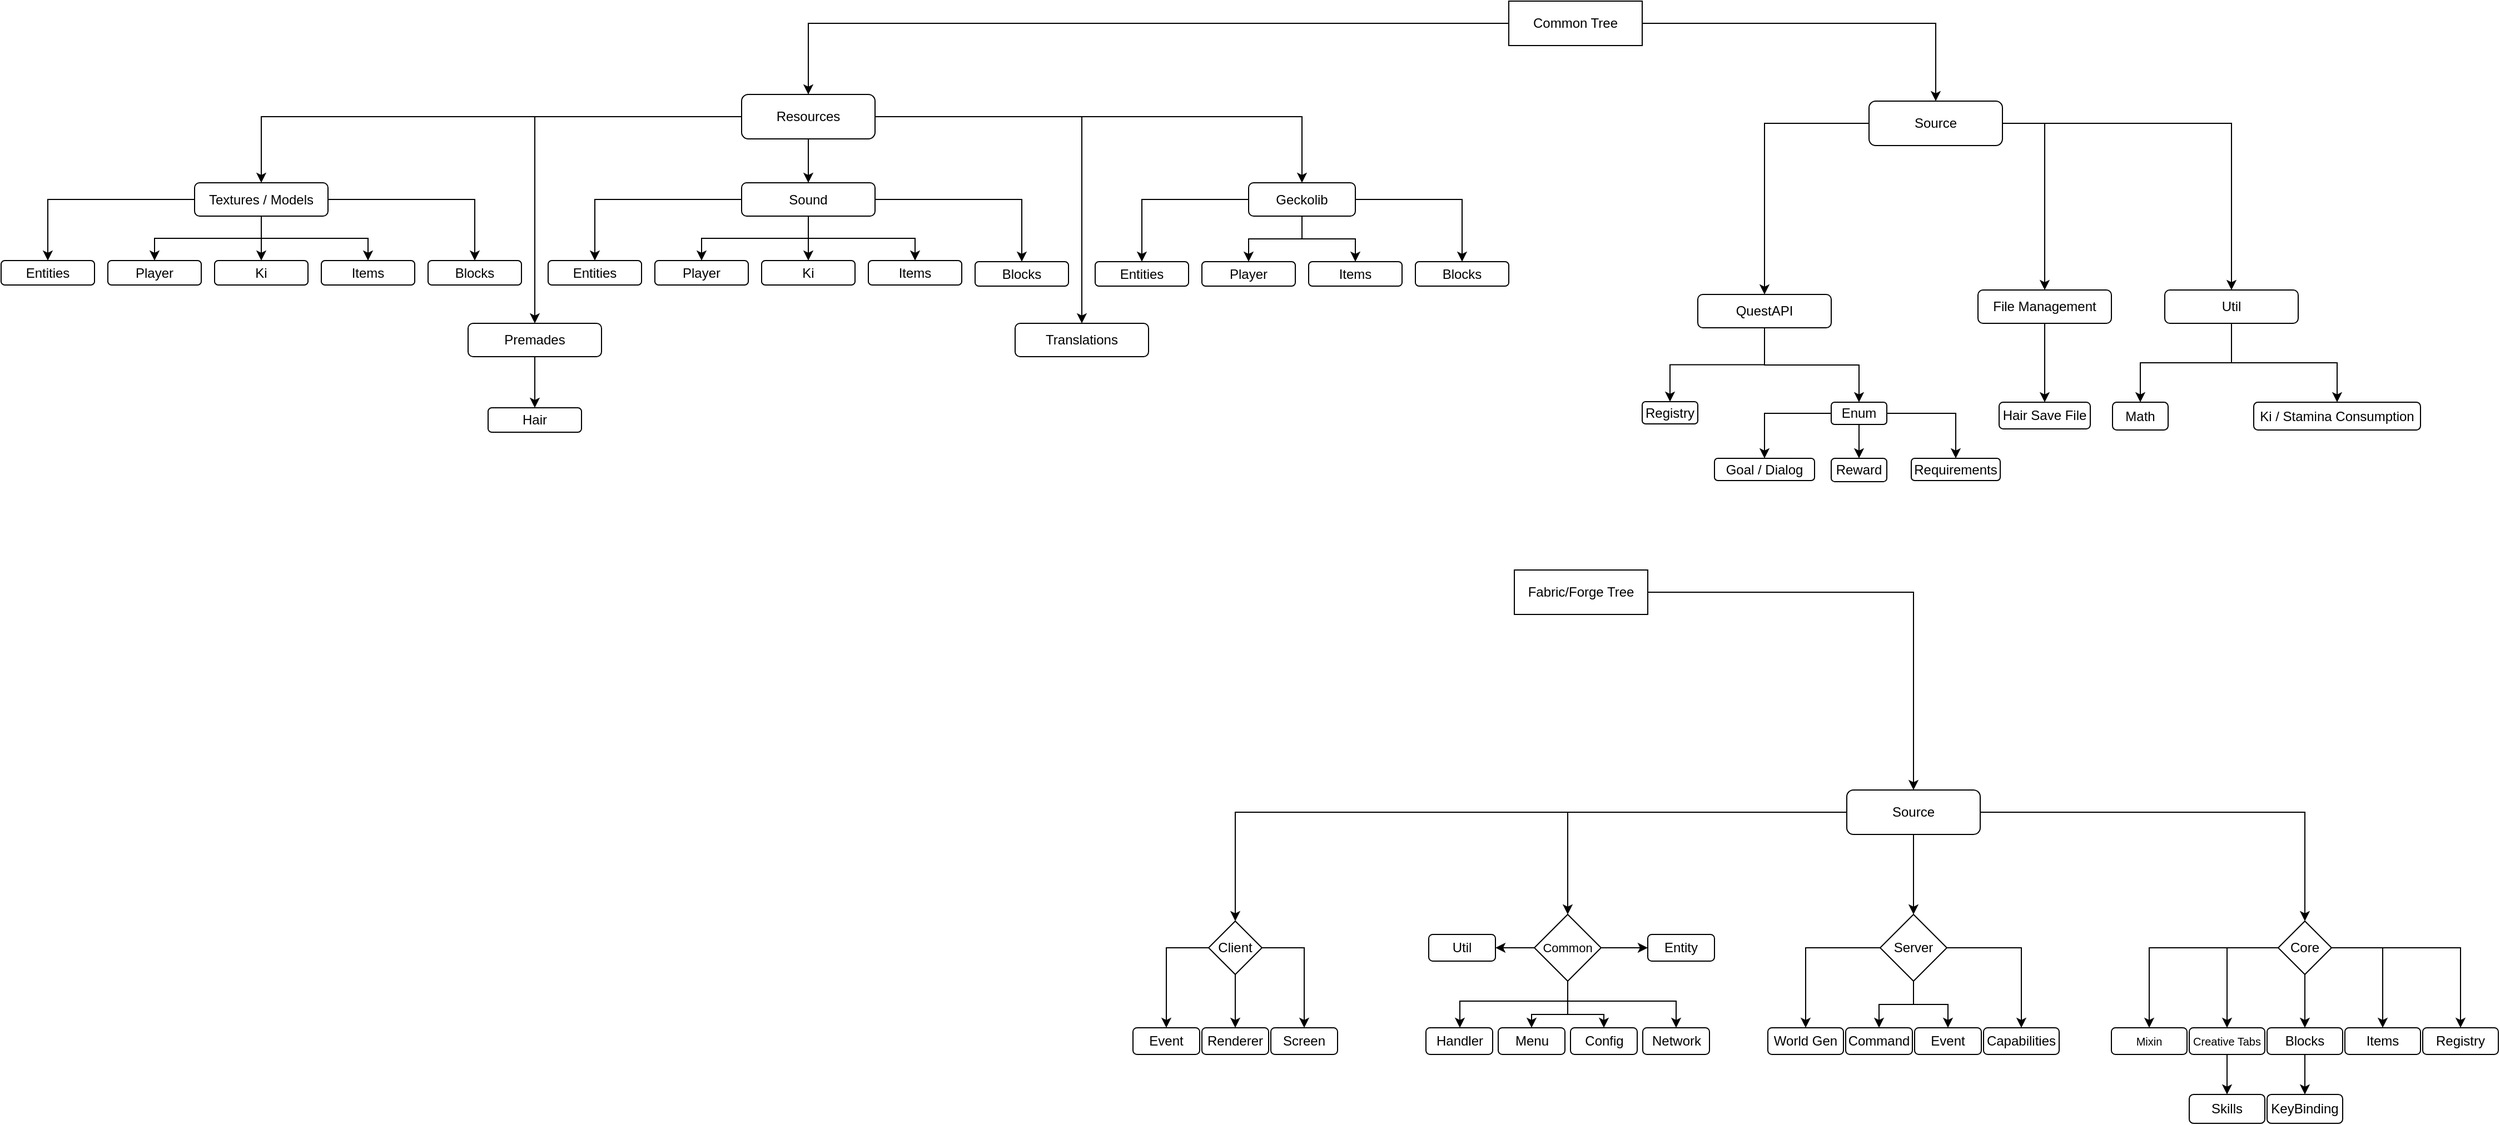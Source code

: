 <mxfile version="21.6.9" type="github">
  <diagram id="yPxyJZ8AM_hMuL3Unpa9" name="complex gitflow">
    <mxGraphModel dx="2861" dy="607" grid="1" gridSize="12" guides="1" tooltips="1" connect="1" arrows="1" fold="1" page="1" pageScale="1" pageWidth="1400" pageHeight="850" background="none" math="0" shadow="0">
      <root>
        <mxCell id="0" />
        <mxCell id="1" parent="0" />
        <mxCell id="IjEv6ot5dnMd_3PPExA2-110" style="edgeStyle=orthogonalEdgeStyle;rounded=0;orthogonalLoop=1;jettySize=auto;html=1;" parent="1" source="IjEv6ot5dnMd_3PPExA2-1" target="IjEv6ot5dnMd_3PPExA2-2" edge="1">
          <mxGeometry relative="1" as="geometry" />
        </mxCell>
        <mxCell id="IjEv6ot5dnMd_3PPExA2-132" style="edgeStyle=orthogonalEdgeStyle;rounded=0;orthogonalLoop=1;jettySize=auto;html=1;entryX=0.5;entryY=0;entryDx=0;entryDy=0;" parent="1" source="IjEv6ot5dnMd_3PPExA2-1" target="IjEv6ot5dnMd_3PPExA2-3" edge="1">
          <mxGeometry relative="1" as="geometry" />
        </mxCell>
        <mxCell id="IjEv6ot5dnMd_3PPExA2-1" value="Common Tree" style="rounded=0;whiteSpace=wrap;html=1;" parent="1" vertex="1">
          <mxGeometry x="480" y="120" width="120" height="40" as="geometry" />
        </mxCell>
        <mxCell id="IjEv6ot5dnMd_3PPExA2-107" style="edgeStyle=orthogonalEdgeStyle;rounded=0;orthogonalLoop=1;jettySize=auto;html=1;entryX=0.5;entryY=0;entryDx=0;entryDy=0;" parent="1" source="IjEv6ot5dnMd_3PPExA2-2" target="IjEv6ot5dnMd_3PPExA2-7" edge="1">
          <mxGeometry relative="1" as="geometry" />
        </mxCell>
        <mxCell id="IjEv6ot5dnMd_3PPExA2-108" style="edgeStyle=orthogonalEdgeStyle;rounded=0;orthogonalLoop=1;jettySize=auto;html=1;" parent="1" source="IjEv6ot5dnMd_3PPExA2-2" target="IjEv6ot5dnMd_3PPExA2-12" edge="1">
          <mxGeometry relative="1" as="geometry">
            <Array as="points">
              <mxPoint x="962" y="230" />
            </Array>
          </mxGeometry>
        </mxCell>
        <mxCell id="IjEv6ot5dnMd_3PPExA2-109" style="edgeStyle=orthogonalEdgeStyle;rounded=0;orthogonalLoop=1;jettySize=auto;html=1;" parent="1" source="IjEv6ot5dnMd_3PPExA2-2" target="IjEv6ot5dnMd_3PPExA2-9" edge="1">
          <mxGeometry relative="1" as="geometry" />
        </mxCell>
        <mxCell id="IjEv6ot5dnMd_3PPExA2-2" value="Source" style="rounded=1;whiteSpace=wrap;html=1;" parent="1" vertex="1">
          <mxGeometry x="804" y="210" width="120" height="40" as="geometry" />
        </mxCell>
        <mxCell id="IjEv6ot5dnMd_3PPExA2-133" style="edgeStyle=orthogonalEdgeStyle;rounded=0;orthogonalLoop=1;jettySize=auto;html=1;entryX=0.5;entryY=0;entryDx=0;entryDy=0;" parent="1" source="IjEv6ot5dnMd_3PPExA2-3" target="IjEv6ot5dnMd_3PPExA2-15" edge="1">
          <mxGeometry relative="1" as="geometry" />
        </mxCell>
        <mxCell id="IjEv6ot5dnMd_3PPExA2-134" style="edgeStyle=orthogonalEdgeStyle;rounded=0;orthogonalLoop=1;jettySize=auto;html=1;entryX=0.5;entryY=0;entryDx=0;entryDy=0;" parent="1" source="IjEv6ot5dnMd_3PPExA2-3" target="IjEv6ot5dnMd_3PPExA2-14" edge="1">
          <mxGeometry relative="1" as="geometry" />
        </mxCell>
        <mxCell id="IjEv6ot5dnMd_3PPExA2-135" style="edgeStyle=orthogonalEdgeStyle;rounded=0;orthogonalLoop=1;jettySize=auto;html=1;entryX=0.5;entryY=0;entryDx=0;entryDy=0;" parent="1" source="IjEv6ot5dnMd_3PPExA2-3" target="IjEv6ot5dnMd_3PPExA2-16" edge="1">
          <mxGeometry relative="1" as="geometry" />
        </mxCell>
        <mxCell id="IjEv6ot5dnMd_3PPExA2-136" style="edgeStyle=orthogonalEdgeStyle;rounded=0;orthogonalLoop=1;jettySize=auto;html=1;entryX=0.5;entryY=0;entryDx=0;entryDy=0;" parent="1" source="IjEv6ot5dnMd_3PPExA2-3" target="IjEv6ot5dnMd_3PPExA2-27" edge="1">
          <mxGeometry relative="1" as="geometry" />
        </mxCell>
        <mxCell id="IjEv6ot5dnMd_3PPExA2-137" style="edgeStyle=orthogonalEdgeStyle;rounded=0;orthogonalLoop=1;jettySize=auto;html=1;entryX=0.5;entryY=0;entryDx=0;entryDy=0;" parent="1" source="IjEv6ot5dnMd_3PPExA2-3" target="IjEv6ot5dnMd_3PPExA2-17" edge="1">
          <mxGeometry relative="1" as="geometry" />
        </mxCell>
        <mxCell id="IjEv6ot5dnMd_3PPExA2-3" value="Resources" style="rounded=1;whiteSpace=wrap;html=1;" parent="1" vertex="1">
          <mxGeometry x="-210" y="204" width="120" height="40" as="geometry" />
        </mxCell>
        <mxCell id="IjEv6ot5dnMd_3PPExA2-101" style="edgeStyle=orthogonalEdgeStyle;rounded=0;orthogonalLoop=1;jettySize=auto;html=1;" parent="1" source="IjEv6ot5dnMd_3PPExA2-7" target="IjEv6ot5dnMd_3PPExA2-18" edge="1">
          <mxGeometry relative="1" as="geometry" />
        </mxCell>
        <mxCell id="IjEv6ot5dnMd_3PPExA2-102" style="edgeStyle=orthogonalEdgeStyle;rounded=0;orthogonalLoop=1;jettySize=auto;html=1;entryX=0.5;entryY=0;entryDx=0;entryDy=0;" parent="1" source="IjEv6ot5dnMd_3PPExA2-7" target="IjEv6ot5dnMd_3PPExA2-31" edge="1">
          <mxGeometry relative="1" as="geometry" />
        </mxCell>
        <mxCell id="IjEv6ot5dnMd_3PPExA2-7" value="QuestAPI" style="rounded=1;whiteSpace=wrap;html=1;" parent="1" vertex="1">
          <mxGeometry x="650" y="384" width="120" height="30" as="geometry" />
        </mxCell>
        <mxCell id="IjEv6ot5dnMd_3PPExA2-39" value="" style="edgeStyle=orthogonalEdgeStyle;rounded=0;orthogonalLoop=1;jettySize=auto;html=1;" parent="1" source="IjEv6ot5dnMd_3PPExA2-9" target="IjEv6ot5dnMd_3PPExA2-38" edge="1">
          <mxGeometry relative="1" as="geometry" />
        </mxCell>
        <mxCell id="IjEv6ot5dnMd_3PPExA2-106" style="edgeStyle=orthogonalEdgeStyle;rounded=0;orthogonalLoop=1;jettySize=auto;html=1;" parent="1" source="IjEv6ot5dnMd_3PPExA2-9" target="IjEv6ot5dnMd_3PPExA2-40" edge="1">
          <mxGeometry relative="1" as="geometry" />
        </mxCell>
        <mxCell id="IjEv6ot5dnMd_3PPExA2-9" value="Util" style="rounded=1;whiteSpace=wrap;html=1;" parent="1" vertex="1">
          <mxGeometry x="1070" y="380" width="120" height="30" as="geometry" />
        </mxCell>
        <mxCell id="IjEv6ot5dnMd_3PPExA2-103" style="edgeStyle=orthogonalEdgeStyle;rounded=0;orthogonalLoop=1;jettySize=auto;html=1;" parent="1" source="IjEv6ot5dnMd_3PPExA2-12" target="IjEv6ot5dnMd_3PPExA2-44" edge="1">
          <mxGeometry relative="1" as="geometry" />
        </mxCell>
        <mxCell id="IjEv6ot5dnMd_3PPExA2-12" value="File Management" style="rounded=1;whiteSpace=wrap;html=1;" parent="1" vertex="1">
          <mxGeometry x="902" y="380" width="120" height="30" as="geometry" />
        </mxCell>
        <mxCell id="IjEv6ot5dnMd_3PPExA2-113" style="edgeStyle=orthogonalEdgeStyle;rounded=0;orthogonalLoop=1;jettySize=auto;html=1;entryX=0.5;entryY=0;entryDx=0;entryDy=0;" parent="1" source="IjEv6ot5dnMd_3PPExA2-14" target="IjEv6ot5dnMd_3PPExA2-53" edge="1">
          <mxGeometry relative="1" as="geometry" />
        </mxCell>
        <mxCell id="IjEv6ot5dnMd_3PPExA2-114" style="edgeStyle=orthogonalEdgeStyle;rounded=0;orthogonalLoop=1;jettySize=auto;html=1;" parent="1" source="IjEv6ot5dnMd_3PPExA2-14" target="IjEv6ot5dnMd_3PPExA2-51" edge="1">
          <mxGeometry relative="1" as="geometry" />
        </mxCell>
        <mxCell id="IjEv6ot5dnMd_3PPExA2-115" style="edgeStyle=orthogonalEdgeStyle;rounded=0;orthogonalLoop=1;jettySize=auto;html=1;entryX=0.5;entryY=0;entryDx=0;entryDy=0;" parent="1" source="IjEv6ot5dnMd_3PPExA2-14" target="IjEv6ot5dnMd_3PPExA2-49" edge="1">
          <mxGeometry relative="1" as="geometry" />
        </mxCell>
        <mxCell id="IjEv6ot5dnMd_3PPExA2-116" style="edgeStyle=orthogonalEdgeStyle;rounded=0;orthogonalLoop=1;jettySize=auto;html=1;" parent="1" source="IjEv6ot5dnMd_3PPExA2-14" target="IjEv6ot5dnMd_3PPExA2-48" edge="1">
          <mxGeometry relative="1" as="geometry" />
        </mxCell>
        <mxCell id="IjEv6ot5dnMd_3PPExA2-14" value="Geckolib" style="rounded=1;whiteSpace=wrap;html=1;" parent="1" vertex="1">
          <mxGeometry x="246" y="283.5" width="96" height="30" as="geometry" />
        </mxCell>
        <mxCell id="IjEv6ot5dnMd_3PPExA2-118" style="edgeStyle=orthogonalEdgeStyle;rounded=0;orthogonalLoop=1;jettySize=auto;html=1;" parent="1" source="IjEv6ot5dnMd_3PPExA2-15" target="IjEv6ot5dnMd_3PPExA2-61" edge="1">
          <mxGeometry relative="1" as="geometry" />
        </mxCell>
        <mxCell id="IjEv6ot5dnMd_3PPExA2-120" style="edgeStyle=orthogonalEdgeStyle;rounded=0;orthogonalLoop=1;jettySize=auto;html=1;" parent="1" source="IjEv6ot5dnMd_3PPExA2-15" target="IjEv6ot5dnMd_3PPExA2-62" edge="1">
          <mxGeometry relative="1" as="geometry" />
        </mxCell>
        <mxCell id="IjEv6ot5dnMd_3PPExA2-121" style="edgeStyle=orthogonalEdgeStyle;rounded=0;orthogonalLoop=1;jettySize=auto;html=1;" parent="1" source="IjEv6ot5dnMd_3PPExA2-15" target="IjEv6ot5dnMd_3PPExA2-63" edge="1">
          <mxGeometry relative="1" as="geometry" />
        </mxCell>
        <mxCell id="IjEv6ot5dnMd_3PPExA2-122" style="edgeStyle=orthogonalEdgeStyle;rounded=0;orthogonalLoop=1;jettySize=auto;html=1;" parent="1" source="IjEv6ot5dnMd_3PPExA2-15" target="IjEv6ot5dnMd_3PPExA2-60" edge="1">
          <mxGeometry relative="1" as="geometry" />
        </mxCell>
        <mxCell id="IjEv6ot5dnMd_3PPExA2-123" style="edgeStyle=orthogonalEdgeStyle;rounded=0;orthogonalLoop=1;jettySize=auto;html=1;" parent="1" source="IjEv6ot5dnMd_3PPExA2-15" target="IjEv6ot5dnMd_3PPExA2-58" edge="1">
          <mxGeometry relative="1" as="geometry" />
        </mxCell>
        <mxCell id="IjEv6ot5dnMd_3PPExA2-15" value="Sound" style="rounded=1;whiteSpace=wrap;html=1;" parent="1" vertex="1">
          <mxGeometry x="-210" y="283.5" width="120" height="30" as="geometry" />
        </mxCell>
        <mxCell id="IjEv6ot5dnMd_3PPExA2-125" style="edgeStyle=orthogonalEdgeStyle;rounded=0;orthogonalLoop=1;jettySize=auto;html=1;" parent="1" source="IjEv6ot5dnMd_3PPExA2-16" target="IjEv6ot5dnMd_3PPExA2-78" edge="1">
          <mxGeometry relative="1" as="geometry" />
        </mxCell>
        <mxCell id="IjEv6ot5dnMd_3PPExA2-126" style="edgeStyle=orthogonalEdgeStyle;rounded=0;orthogonalLoop=1;jettySize=auto;html=1;entryX=0.5;entryY=0;entryDx=0;entryDy=0;" parent="1" source="IjEv6ot5dnMd_3PPExA2-16" target="IjEv6ot5dnMd_3PPExA2-79" edge="1">
          <mxGeometry relative="1" as="geometry" />
        </mxCell>
        <mxCell id="IjEv6ot5dnMd_3PPExA2-127" style="edgeStyle=orthogonalEdgeStyle;rounded=0;orthogonalLoop=1;jettySize=auto;html=1;" parent="1" source="IjEv6ot5dnMd_3PPExA2-16" target="IjEv6ot5dnMd_3PPExA2-80" edge="1">
          <mxGeometry relative="1" as="geometry" />
        </mxCell>
        <mxCell id="IjEv6ot5dnMd_3PPExA2-128" style="edgeStyle=orthogonalEdgeStyle;rounded=0;orthogonalLoop=1;jettySize=auto;html=1;entryX=0.5;entryY=0;entryDx=0;entryDy=0;" parent="1" source="IjEv6ot5dnMd_3PPExA2-16" target="IjEv6ot5dnMd_3PPExA2-77" edge="1">
          <mxGeometry relative="1" as="geometry" />
        </mxCell>
        <mxCell id="IjEv6ot5dnMd_3PPExA2-129" style="edgeStyle=orthogonalEdgeStyle;rounded=0;orthogonalLoop=1;jettySize=auto;html=1;entryX=0.5;entryY=0;entryDx=0;entryDy=0;" parent="1" source="IjEv6ot5dnMd_3PPExA2-16" target="IjEv6ot5dnMd_3PPExA2-76" edge="1">
          <mxGeometry relative="1" as="geometry" />
        </mxCell>
        <mxCell id="IjEv6ot5dnMd_3PPExA2-16" value="Textures / Models" style="rounded=1;whiteSpace=wrap;html=1;" parent="1" vertex="1">
          <mxGeometry x="-702" y="283.5" width="120" height="30" as="geometry" />
        </mxCell>
        <mxCell id="IjEv6ot5dnMd_3PPExA2-130" style="edgeStyle=orthogonalEdgeStyle;rounded=0;orthogonalLoop=1;jettySize=auto;html=1;entryX=0.5;entryY=0;entryDx=0;entryDy=0;" parent="1" source="IjEv6ot5dnMd_3PPExA2-17" target="IjEv6ot5dnMd_3PPExA2-92" edge="1">
          <mxGeometry relative="1" as="geometry" />
        </mxCell>
        <mxCell id="IjEv6ot5dnMd_3PPExA2-17" value="Premades" style="rounded=1;whiteSpace=wrap;html=1;" parent="1" vertex="1">
          <mxGeometry x="-456" y="410" width="120" height="30" as="geometry" />
        </mxCell>
        <mxCell id="IjEv6ot5dnMd_3PPExA2-98" style="edgeStyle=orthogonalEdgeStyle;rounded=0;orthogonalLoop=1;jettySize=auto;html=1;" parent="1" source="IjEv6ot5dnMd_3PPExA2-18" target="IjEv6ot5dnMd_3PPExA2-25" edge="1">
          <mxGeometry relative="1" as="geometry" />
        </mxCell>
        <mxCell id="IjEv6ot5dnMd_3PPExA2-99" style="edgeStyle=orthogonalEdgeStyle;rounded=0;orthogonalLoop=1;jettySize=auto;html=1;" parent="1" source="IjEv6ot5dnMd_3PPExA2-18" target="IjEv6ot5dnMd_3PPExA2-26" edge="1">
          <mxGeometry relative="1" as="geometry" />
        </mxCell>
        <mxCell id="IjEv6ot5dnMd_3PPExA2-100" style="edgeStyle=orthogonalEdgeStyle;rounded=0;orthogonalLoop=1;jettySize=auto;html=1;entryX=0.5;entryY=0;entryDx=0;entryDy=0;" parent="1" source="IjEv6ot5dnMd_3PPExA2-18" target="IjEv6ot5dnMd_3PPExA2-22" edge="1">
          <mxGeometry relative="1" as="geometry" />
        </mxCell>
        <mxCell id="IjEv6ot5dnMd_3PPExA2-18" value="Enum" style="whiteSpace=wrap;html=1;rounded=1;gradientColor=default;fillColor=none;" parent="1" vertex="1">
          <mxGeometry x="770" y="481" width="50" height="20" as="geometry" />
        </mxCell>
        <mxCell id="IjEv6ot5dnMd_3PPExA2-20" style="edgeStyle=orthogonalEdgeStyle;rounded=0;orthogonalLoop=1;jettySize=auto;html=1;exitX=0.5;exitY=1;exitDx=0;exitDy=0;" parent="1" source="IjEv6ot5dnMd_3PPExA2-18" target="IjEv6ot5dnMd_3PPExA2-18" edge="1">
          <mxGeometry relative="1" as="geometry" />
        </mxCell>
        <mxCell id="IjEv6ot5dnMd_3PPExA2-22" value="Goal / Dialog" style="whiteSpace=wrap;html=1;rounded=1;gradientColor=default;fillColor=none;" parent="1" vertex="1">
          <mxGeometry x="665" y="531.5" width="90" height="20" as="geometry" />
        </mxCell>
        <mxCell id="IjEv6ot5dnMd_3PPExA2-25" value="Reward" style="whiteSpace=wrap;html=1;rounded=1;gradientColor=default;fillColor=none;" parent="1" vertex="1">
          <mxGeometry x="770" y="531.5" width="50" height="21" as="geometry" />
        </mxCell>
        <mxCell id="IjEv6ot5dnMd_3PPExA2-26" value="Requirements" style="whiteSpace=wrap;html=1;rounded=1;gradientColor=default;fillColor=none;" parent="1" vertex="1">
          <mxGeometry x="842" y="531.5" width="80" height="20" as="geometry" />
        </mxCell>
        <mxCell id="IjEv6ot5dnMd_3PPExA2-27" value="Translations" style="rounded=1;whiteSpace=wrap;html=1;" parent="1" vertex="1">
          <mxGeometry x="36" y="410" width="120" height="30" as="geometry" />
        </mxCell>
        <mxCell id="IjEv6ot5dnMd_3PPExA2-31" value="Registry" style="whiteSpace=wrap;html=1;rounded=1;" parent="1" vertex="1">
          <mxGeometry x="600" y="480.5" width="50" height="20" as="geometry" />
        </mxCell>
        <mxCell id="IjEv6ot5dnMd_3PPExA2-38" value="Math" style="rounded=1;whiteSpace=wrap;html=1;" parent="1" vertex="1">
          <mxGeometry x="1023" y="481" width="50" height="25" as="geometry" />
        </mxCell>
        <mxCell id="IjEv6ot5dnMd_3PPExA2-40" value="Ki / Stamina Consumption" style="rounded=1;whiteSpace=wrap;html=1;" parent="1" vertex="1">
          <mxGeometry x="1150" y="481" width="150" height="25" as="geometry" />
        </mxCell>
        <mxCell id="IjEv6ot5dnMd_3PPExA2-44" value="Hair Save File" style="whiteSpace=wrap;html=1;rounded=1;" parent="1" vertex="1">
          <mxGeometry x="921" y="481" width="82" height="24" as="geometry" />
        </mxCell>
        <mxCell id="IjEv6ot5dnMd_3PPExA2-48" value="Entities" style="rounded=1;whiteSpace=wrap;html=1;" parent="1" vertex="1">
          <mxGeometry x="108" y="354.5" width="84" height="22" as="geometry" />
        </mxCell>
        <mxCell id="IjEv6ot5dnMd_3PPExA2-49" value="Player" style="rounded=1;whiteSpace=wrap;html=1;" parent="1" vertex="1">
          <mxGeometry x="204" y="354.5" width="84" height="22" as="geometry" />
        </mxCell>
        <mxCell id="IjEv6ot5dnMd_3PPExA2-51" value="Items" style="rounded=1;whiteSpace=wrap;html=1;" parent="1" vertex="1">
          <mxGeometry x="300" y="354.5" width="84" height="22" as="geometry" />
        </mxCell>
        <mxCell id="IjEv6ot5dnMd_3PPExA2-53" value="Blocks" style="rounded=1;whiteSpace=wrap;html=1;" parent="1" vertex="1">
          <mxGeometry x="396" y="354.5" width="84" height="22" as="geometry" />
        </mxCell>
        <mxCell id="IjEv6ot5dnMd_3PPExA2-58" value="Entities" style="rounded=1;whiteSpace=wrap;html=1;" parent="1" vertex="1">
          <mxGeometry x="-384" y="353.5" width="84" height="22" as="geometry" />
        </mxCell>
        <mxCell id="IjEv6ot5dnMd_3PPExA2-60" value="Player" style="rounded=1;whiteSpace=wrap;html=1;" parent="1" vertex="1">
          <mxGeometry x="-288" y="353.5" width="84" height="22" as="geometry" />
        </mxCell>
        <mxCell id="IjEv6ot5dnMd_3PPExA2-61" value="Ki" style="rounded=1;whiteSpace=wrap;html=1;" parent="1" vertex="1">
          <mxGeometry x="-192" y="353.5" width="84" height="22" as="geometry" />
        </mxCell>
        <mxCell id="IjEv6ot5dnMd_3PPExA2-62" value="Items" style="rounded=1;whiteSpace=wrap;html=1;" parent="1" vertex="1">
          <mxGeometry x="-96" y="353.5" width="84" height="22" as="geometry" />
        </mxCell>
        <mxCell id="IjEv6ot5dnMd_3PPExA2-63" value="Blocks" style="rounded=1;whiteSpace=wrap;html=1;" parent="1" vertex="1">
          <mxGeometry y="354.5" width="84" height="22" as="geometry" />
        </mxCell>
        <mxCell id="IjEv6ot5dnMd_3PPExA2-76" value="Entities" style="rounded=1;whiteSpace=wrap;html=1;" parent="1" vertex="1">
          <mxGeometry x="-876" y="353.5" width="84" height="22" as="geometry" />
        </mxCell>
        <mxCell id="IjEv6ot5dnMd_3PPExA2-77" value="Player" style="rounded=1;whiteSpace=wrap;html=1;" parent="1" vertex="1">
          <mxGeometry x="-780" y="353.5" width="84" height="22" as="geometry" />
        </mxCell>
        <mxCell id="IjEv6ot5dnMd_3PPExA2-78" value="Ki" style="rounded=1;whiteSpace=wrap;html=1;" parent="1" vertex="1">
          <mxGeometry x="-684" y="353.5" width="84" height="22" as="geometry" />
        </mxCell>
        <mxCell id="IjEv6ot5dnMd_3PPExA2-79" value="Items" style="rounded=1;whiteSpace=wrap;html=1;" parent="1" vertex="1">
          <mxGeometry x="-588" y="353.5" width="84" height="22" as="geometry" />
        </mxCell>
        <mxCell id="IjEv6ot5dnMd_3PPExA2-80" value="Blocks" style="rounded=1;whiteSpace=wrap;html=1;" parent="1" vertex="1">
          <mxGeometry x="-492" y="353.5" width="84" height="22" as="geometry" />
        </mxCell>
        <mxCell id="IjEv6ot5dnMd_3PPExA2-92" value="Hair" style="rounded=1;whiteSpace=wrap;html=1;" parent="1" vertex="1">
          <mxGeometry x="-438" y="486" width="84" height="22" as="geometry" />
        </mxCell>
        <mxCell id="R_lDEPrIN-3rVWdc-vlw-5" style="edgeStyle=orthogonalEdgeStyle;rounded=0;orthogonalLoop=1;jettySize=auto;html=1;" parent="1" source="R_lDEPrIN-3rVWdc-vlw-2" target="R_lDEPrIN-3rVWdc-vlw-4" edge="1">
          <mxGeometry relative="1" as="geometry" />
        </mxCell>
        <mxCell id="R_lDEPrIN-3rVWdc-vlw-2" value="Fabric/Forge Tree" style="rounded=0;whiteSpace=wrap;html=1;" parent="1" vertex="1">
          <mxGeometry x="485" y="632" width="120" height="40" as="geometry" />
        </mxCell>
        <mxCell id="R_lDEPrIN-3rVWdc-vlw-13" value="" style="edgeStyle=orthogonalEdgeStyle;rounded=0;orthogonalLoop=1;jettySize=auto;html=1;entryX=0.5;entryY=0;entryDx=0;entryDy=0;" parent="1" source="R_lDEPrIN-3rVWdc-vlw-4" target="R_lDEPrIN-3rVWdc-vlw-21" edge="1">
          <mxGeometry relative="1" as="geometry">
            <mxPoint x="508" y="912" as="targetPoint" />
          </mxGeometry>
        </mxCell>
        <mxCell id="R_lDEPrIN-3rVWdc-vlw-18" style="edgeStyle=orthogonalEdgeStyle;rounded=0;orthogonalLoop=1;jettySize=auto;html=1;entryX=0.5;entryY=0;entryDx=0;entryDy=0;" parent="1" source="R_lDEPrIN-3rVWdc-vlw-4" target="R_lDEPrIN-3rVWdc-vlw-22" edge="1">
          <mxGeometry relative="1" as="geometry">
            <mxPoint x="740.75" y="912" as="targetPoint" />
          </mxGeometry>
        </mxCell>
        <mxCell id="R_lDEPrIN-3rVWdc-vlw-19" style="edgeStyle=orthogonalEdgeStyle;rounded=0;orthogonalLoop=1;jettySize=auto;html=1;" parent="1" source="R_lDEPrIN-3rVWdc-vlw-4" target="R_lDEPrIN-3rVWdc-vlw-23" edge="1">
          <mxGeometry relative="1" as="geometry">
            <mxPoint x="846.25" y="912" as="targetPoint" />
          </mxGeometry>
        </mxCell>
        <mxCell id="R_lDEPrIN-3rVWdc-vlw-20" style="edgeStyle=orthogonalEdgeStyle;rounded=0;orthogonalLoop=1;jettySize=auto;html=1;entryX=0.5;entryY=0;entryDx=0;entryDy=0;" parent="1" source="R_lDEPrIN-3rVWdc-vlw-4" target="R_lDEPrIN-3rVWdc-vlw-24" edge="1">
          <mxGeometry relative="1" as="geometry">
            <mxPoint x="954.75" y="912" as="targetPoint" />
          </mxGeometry>
        </mxCell>
        <mxCell id="R_lDEPrIN-3rVWdc-vlw-4" value="Source" style="rounded=1;whiteSpace=wrap;html=1;" parent="1" vertex="1">
          <mxGeometry x="784" y="830" width="120" height="40" as="geometry" />
        </mxCell>
        <mxCell id="R_lDEPrIN-3rVWdc-vlw-28" style="edgeStyle=orthogonalEdgeStyle;rounded=0;orthogonalLoop=1;jettySize=auto;html=1;entryX=0.5;entryY=0;entryDx=0;entryDy=0;" parent="1" source="R_lDEPrIN-3rVWdc-vlw-21" target="R_lDEPrIN-3rVWdc-vlw-25" edge="1">
          <mxGeometry relative="1" as="geometry" />
        </mxCell>
        <mxCell id="R_lDEPrIN-3rVWdc-vlw-29" style="edgeStyle=orthogonalEdgeStyle;rounded=0;orthogonalLoop=1;jettySize=auto;html=1;entryX=0.5;entryY=0;entryDx=0;entryDy=0;" parent="1" source="R_lDEPrIN-3rVWdc-vlw-21" target="R_lDEPrIN-3rVWdc-vlw-26" edge="1">
          <mxGeometry relative="1" as="geometry" />
        </mxCell>
        <mxCell id="R_lDEPrIN-3rVWdc-vlw-30" style="edgeStyle=orthogonalEdgeStyle;rounded=0;orthogonalLoop=1;jettySize=auto;html=1;entryX=0.5;entryY=0;entryDx=0;entryDy=0;" parent="1" source="R_lDEPrIN-3rVWdc-vlw-21" target="R_lDEPrIN-3rVWdc-vlw-27" edge="1">
          <mxGeometry relative="1" as="geometry" />
        </mxCell>
        <mxCell id="R_lDEPrIN-3rVWdc-vlw-21" value="Client" style="rhombus;whiteSpace=wrap;html=1;" parent="1" vertex="1">
          <mxGeometry x="210" y="948" width="48" height="48" as="geometry" />
        </mxCell>
        <mxCell id="R_lDEPrIN-3rVWdc-vlw-39" style="edgeStyle=orthogonalEdgeStyle;rounded=0;orthogonalLoop=1;jettySize=auto;html=1;entryX=0.5;entryY=0;entryDx=0;entryDy=0;" parent="1" source="R_lDEPrIN-3rVWdc-vlw-22" target="R_lDEPrIN-3rVWdc-vlw-32" edge="1">
          <mxGeometry relative="1" as="geometry">
            <Array as="points">
              <mxPoint x="533" y="1032" />
              <mxPoint x="500" y="1032" />
            </Array>
          </mxGeometry>
        </mxCell>
        <mxCell id="R_lDEPrIN-3rVWdc-vlw-40" style="edgeStyle=orthogonalEdgeStyle;rounded=0;orthogonalLoop=1;jettySize=auto;html=1;entryX=0.5;entryY=0;entryDx=0;entryDy=0;" parent="1" source="R_lDEPrIN-3rVWdc-vlw-22" target="R_lDEPrIN-3rVWdc-vlw-31" edge="1">
          <mxGeometry relative="1" as="geometry">
            <Array as="points">
              <mxPoint x="533" y="1032" />
              <mxPoint x="566" y="1032" />
            </Array>
          </mxGeometry>
        </mxCell>
        <mxCell id="R_lDEPrIN-3rVWdc-vlw-41" style="edgeStyle=orthogonalEdgeStyle;rounded=0;orthogonalLoop=1;jettySize=auto;html=1;entryX=0.5;entryY=0;entryDx=0;entryDy=0;" parent="1" source="R_lDEPrIN-3rVWdc-vlw-22" target="R_lDEPrIN-3rVWdc-vlw-33" edge="1">
          <mxGeometry relative="1" as="geometry">
            <Array as="points">
              <mxPoint x="533" y="1020" />
              <mxPoint x="631" y="1020" />
            </Array>
          </mxGeometry>
        </mxCell>
        <mxCell id="R_lDEPrIN-3rVWdc-vlw-43" style="edgeStyle=orthogonalEdgeStyle;rounded=0;orthogonalLoop=1;jettySize=auto;html=1;" parent="1" source="R_lDEPrIN-3rVWdc-vlw-22" target="R_lDEPrIN-3rVWdc-vlw-37" edge="1">
          <mxGeometry relative="1" as="geometry">
            <Array as="points">
              <mxPoint x="533" y="1020" />
              <mxPoint x="436" y="1020" />
            </Array>
          </mxGeometry>
        </mxCell>
        <mxCell id="R_lDEPrIN-3rVWdc-vlw-44" style="edgeStyle=orthogonalEdgeStyle;rounded=0;orthogonalLoop=1;jettySize=auto;html=1;" parent="1" source="R_lDEPrIN-3rVWdc-vlw-22" target="R_lDEPrIN-3rVWdc-vlw-36" edge="1">
          <mxGeometry relative="1" as="geometry" />
        </mxCell>
        <mxCell id="R_lDEPrIN-3rVWdc-vlw-45" value="" style="edgeStyle=orthogonalEdgeStyle;rounded=0;orthogonalLoop=1;jettySize=auto;html=1;" parent="1" source="R_lDEPrIN-3rVWdc-vlw-22" target="R_lDEPrIN-3rVWdc-vlw-35" edge="1">
          <mxGeometry relative="1" as="geometry" />
        </mxCell>
        <mxCell id="R_lDEPrIN-3rVWdc-vlw-22" value="Common" style="rhombus;whiteSpace=wrap;html=1;fontSize=11;" parent="1" vertex="1">
          <mxGeometry x="503" y="942" width="60" height="60" as="geometry" />
        </mxCell>
        <mxCell id="R_lDEPrIN-3rVWdc-vlw-50" style="edgeStyle=orthogonalEdgeStyle;rounded=0;orthogonalLoop=1;jettySize=auto;html=1;" parent="1" source="R_lDEPrIN-3rVWdc-vlw-23" target="R_lDEPrIN-3rVWdc-vlw-47" edge="1">
          <mxGeometry relative="1" as="geometry" />
        </mxCell>
        <mxCell id="R_lDEPrIN-3rVWdc-vlw-52" style="edgeStyle=orthogonalEdgeStyle;rounded=0;orthogonalLoop=1;jettySize=auto;html=1;" parent="1" source="R_lDEPrIN-3rVWdc-vlw-23" target="R_lDEPrIN-3rVWdc-vlw-46" edge="1">
          <mxGeometry relative="1" as="geometry" />
        </mxCell>
        <mxCell id="R_lDEPrIN-3rVWdc-vlw-53" style="edgeStyle=orthogonalEdgeStyle;rounded=0;orthogonalLoop=1;jettySize=auto;html=1;" parent="1" source="R_lDEPrIN-3rVWdc-vlw-23" target="R_lDEPrIN-3rVWdc-vlw-48" edge="1">
          <mxGeometry relative="1" as="geometry" />
        </mxCell>
        <mxCell id="R_lDEPrIN-3rVWdc-vlw-54" style="edgeStyle=orthogonalEdgeStyle;rounded=0;orthogonalLoop=1;jettySize=auto;html=1;" parent="1" source="R_lDEPrIN-3rVWdc-vlw-23" target="R_lDEPrIN-3rVWdc-vlw-49" edge="1">
          <mxGeometry relative="1" as="geometry" />
        </mxCell>
        <mxCell id="R_lDEPrIN-3rVWdc-vlw-23" value="Server" style="rhombus;whiteSpace=wrap;html=1;" parent="1" vertex="1">
          <mxGeometry x="814" y="942" width="60" height="60" as="geometry" />
        </mxCell>
        <mxCell id="R_lDEPrIN-3rVWdc-vlw-67" style="edgeStyle=orthogonalEdgeStyle;rounded=0;orthogonalLoop=1;jettySize=auto;html=1;" parent="1" source="R_lDEPrIN-3rVWdc-vlw-24" target="R_lDEPrIN-3rVWdc-vlw-60" edge="1">
          <mxGeometry relative="1" as="geometry" />
        </mxCell>
        <mxCell id="R_lDEPrIN-3rVWdc-vlw-68" style="edgeStyle=orthogonalEdgeStyle;rounded=0;orthogonalLoop=1;jettySize=auto;html=1;" parent="1" source="R_lDEPrIN-3rVWdc-vlw-24" target="R_lDEPrIN-3rVWdc-vlw-58" edge="1">
          <mxGeometry relative="1" as="geometry" />
        </mxCell>
        <mxCell id="R_lDEPrIN-3rVWdc-vlw-69" style="edgeStyle=orthogonalEdgeStyle;rounded=0;orthogonalLoop=1;jettySize=auto;html=1;entryX=0.5;entryY=0;entryDx=0;entryDy=0;" parent="1" source="R_lDEPrIN-3rVWdc-vlw-24" target="R_lDEPrIN-3rVWdc-vlw-56" edge="1">
          <mxGeometry relative="1" as="geometry" />
        </mxCell>
        <mxCell id="R_lDEPrIN-3rVWdc-vlw-70" style="edgeStyle=orthogonalEdgeStyle;rounded=0;orthogonalLoop=1;jettySize=auto;html=1;" parent="1" source="R_lDEPrIN-3rVWdc-vlw-24" target="R_lDEPrIN-3rVWdc-vlw-55" edge="1">
          <mxGeometry relative="1" as="geometry" />
        </mxCell>
        <mxCell id="R_lDEPrIN-3rVWdc-vlw-71" style="edgeStyle=orthogonalEdgeStyle;rounded=0;orthogonalLoop=1;jettySize=auto;html=1;" parent="1" source="R_lDEPrIN-3rVWdc-vlw-24" target="R_lDEPrIN-3rVWdc-vlw-57" edge="1">
          <mxGeometry relative="1" as="geometry" />
        </mxCell>
        <mxCell id="R_lDEPrIN-3rVWdc-vlw-24" value="Core" style="rhombus;whiteSpace=wrap;html=1;" parent="1" vertex="1">
          <mxGeometry x="1172" y="948" width="48" height="48" as="geometry" />
        </mxCell>
        <mxCell id="R_lDEPrIN-3rVWdc-vlw-25" value="Event" style="rounded=1;whiteSpace=wrap;html=1;fontSize=12;" parent="1" vertex="1">
          <mxGeometry x="142" y="1044" width="60" height="24" as="geometry" />
        </mxCell>
        <mxCell id="R_lDEPrIN-3rVWdc-vlw-26" value="Renderer" style="rounded=1;whiteSpace=wrap;html=1;fontSize=12;" parent="1" vertex="1">
          <mxGeometry x="204" y="1044" width="60" height="24" as="geometry" />
        </mxCell>
        <mxCell id="R_lDEPrIN-3rVWdc-vlw-27" value="Screen" style="rounded=1;whiteSpace=wrap;html=1;fontSize=12;" parent="1" vertex="1">
          <mxGeometry x="266" y="1044" width="60" height="24" as="geometry" />
        </mxCell>
        <mxCell id="R_lDEPrIN-3rVWdc-vlw-31" value="Config" style="rounded=1;whiteSpace=wrap;html=1;fontSize=12;" parent="1" vertex="1">
          <mxGeometry x="535.5" y="1044" width="60" height="24" as="geometry" />
        </mxCell>
        <mxCell id="R_lDEPrIN-3rVWdc-vlw-32" value="Menu" style="rounded=1;whiteSpace=wrap;html=1;fontSize=12;" parent="1" vertex="1">
          <mxGeometry x="470.5" y="1044" width="60" height="24" as="geometry" />
        </mxCell>
        <mxCell id="R_lDEPrIN-3rVWdc-vlw-33" value="Network" style="rounded=1;whiteSpace=wrap;html=1;fontSize=12;" parent="1" vertex="1">
          <mxGeometry x="600.5" y="1044" width="60" height="24" as="geometry" />
        </mxCell>
        <mxCell id="R_lDEPrIN-3rVWdc-vlw-35" value="Entity" style="rounded=1;whiteSpace=wrap;html=1;fontSize=12;" parent="1" vertex="1">
          <mxGeometry x="605" y="960" width="60" height="24" as="geometry" />
        </mxCell>
        <mxCell id="R_lDEPrIN-3rVWdc-vlw-36" value="Util" style="rounded=1;whiteSpace=wrap;html=1;fontSize=12;" parent="1" vertex="1">
          <mxGeometry x="408" y="960" width="60" height="24" as="geometry" />
        </mxCell>
        <mxCell id="R_lDEPrIN-3rVWdc-vlw-37" value="Handler" style="rounded=1;whiteSpace=wrap;html=1;fontSize=12;" parent="1" vertex="1">
          <mxGeometry x="405.5" y="1044" width="60" height="24" as="geometry" />
        </mxCell>
        <mxCell id="R_lDEPrIN-3rVWdc-vlw-46" value="Event" style="rounded=1;whiteSpace=wrap;html=1;fontSize=12;" parent="1" vertex="1">
          <mxGeometry x="845" y="1044" width="60" height="24" as="geometry" />
        </mxCell>
        <mxCell id="R_lDEPrIN-3rVWdc-vlw-47" value="Command" style="rounded=1;whiteSpace=wrap;html=1;fontSize=12;" parent="1" vertex="1">
          <mxGeometry x="783" y="1044" width="60" height="24" as="geometry" />
        </mxCell>
        <mxCell id="R_lDEPrIN-3rVWdc-vlw-48" value="Capabilities" style="rounded=1;whiteSpace=wrap;html=1;fontSize=12;" parent="1" vertex="1">
          <mxGeometry x="907" y="1044" width="68" height="24" as="geometry" />
        </mxCell>
        <mxCell id="R_lDEPrIN-3rVWdc-vlw-49" value="World Gen" style="rounded=1;whiteSpace=wrap;html=1;fontSize=12;" parent="1" vertex="1">
          <mxGeometry x="713" y="1044" width="68" height="24" as="geometry" />
        </mxCell>
        <mxCell id="R_lDEPrIN-3rVWdc-vlw-55" value="Items" style="rounded=1;whiteSpace=wrap;html=1;fontSize=12;" parent="1" vertex="1">
          <mxGeometry x="1232" y="1044" width="68" height="24" as="geometry" />
        </mxCell>
        <mxCell id="h6UnhVaoaQbFVLfptNwk-3" value="" style="edgeStyle=orthogonalEdgeStyle;rounded=0;orthogonalLoop=1;jettySize=auto;html=1;" edge="1" parent="1" source="R_lDEPrIN-3rVWdc-vlw-56" target="h6UnhVaoaQbFVLfptNwk-2">
          <mxGeometry relative="1" as="geometry" />
        </mxCell>
        <mxCell id="R_lDEPrIN-3rVWdc-vlw-56" value="Blocks" style="rounded=1;whiteSpace=wrap;html=1;fontSize=12;" parent="1" vertex="1">
          <mxGeometry x="1162" y="1044" width="68" height="24" as="geometry" />
        </mxCell>
        <mxCell id="R_lDEPrIN-3rVWdc-vlw-57" value="Registry" style="rounded=1;whiteSpace=wrap;html=1;fontSize=12;" parent="1" vertex="1">
          <mxGeometry x="1302" y="1044" width="68" height="24" as="geometry" />
        </mxCell>
        <mxCell id="h6UnhVaoaQbFVLfptNwk-5" style="edgeStyle=orthogonalEdgeStyle;rounded=0;orthogonalLoop=1;jettySize=auto;html=1;" edge="1" parent="1" source="R_lDEPrIN-3rVWdc-vlw-58" target="h6UnhVaoaQbFVLfptNwk-4">
          <mxGeometry relative="1" as="geometry" />
        </mxCell>
        <mxCell id="R_lDEPrIN-3rVWdc-vlw-58" value="Creative Tabs" style="rounded=1;whiteSpace=wrap;html=1;fontSize=10;" parent="1" vertex="1">
          <mxGeometry x="1092" y="1044" width="68" height="24" as="geometry" />
        </mxCell>
        <mxCell id="R_lDEPrIN-3rVWdc-vlw-60" value="Mixin" style="rounded=1;whiteSpace=wrap;html=1;fontSize=10;" parent="1" vertex="1">
          <mxGeometry x="1022" y="1044" width="68" height="24" as="geometry" />
        </mxCell>
        <mxCell id="h6UnhVaoaQbFVLfptNwk-2" value="KeyBinding" style="whiteSpace=wrap;html=1;rounded=1;" vertex="1" parent="1">
          <mxGeometry x="1162" y="1104" width="68" height="26" as="geometry" />
        </mxCell>
        <mxCell id="h6UnhVaoaQbFVLfptNwk-4" value="Skills" style="whiteSpace=wrap;html=1;rounded=1;" vertex="1" parent="1">
          <mxGeometry x="1092" y="1104" width="68" height="26" as="geometry" />
        </mxCell>
      </root>
    </mxGraphModel>
  </diagram>
</mxfile>
